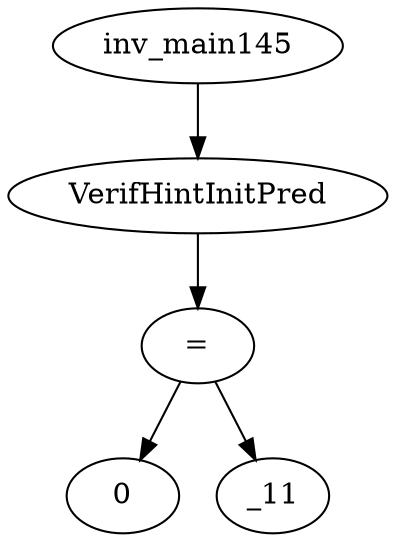 digraph dag {
0 [label="inv_main145"];
1 [label="VerifHintInitPred"];
2 [label="="];
3 [label="0"];
4 [label="_11"];
0->1
1->2
2->4
2 -> 3
}
